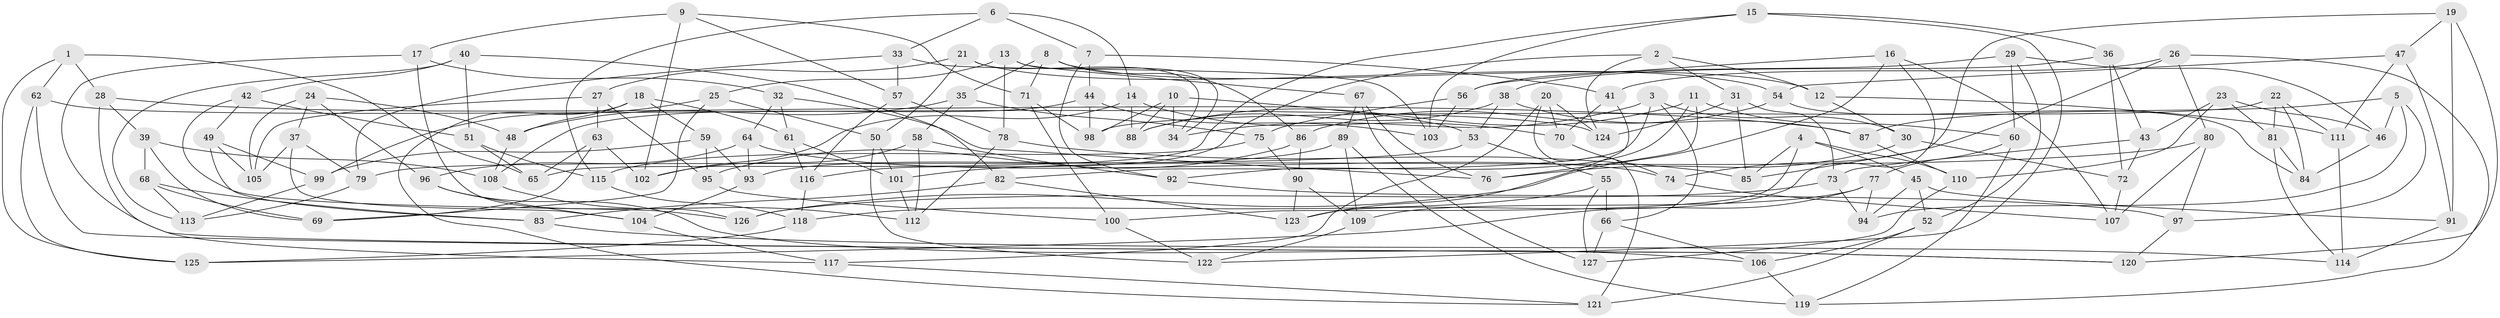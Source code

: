 // Generated by graph-tools (version 1.1) at 2025/57/03/09/25 04:57:18]
// undirected, 127 vertices, 254 edges
graph export_dot {
graph [start="1"]
  node [color=gray90,style=filled];
  1;
  2;
  3;
  4;
  5;
  6;
  7;
  8;
  9;
  10;
  11;
  12;
  13;
  14;
  15;
  16;
  17;
  18;
  19;
  20;
  21;
  22;
  23;
  24;
  25;
  26;
  27;
  28;
  29;
  30;
  31;
  32;
  33;
  34;
  35;
  36;
  37;
  38;
  39;
  40;
  41;
  42;
  43;
  44;
  45;
  46;
  47;
  48;
  49;
  50;
  51;
  52;
  53;
  54;
  55;
  56;
  57;
  58;
  59;
  60;
  61;
  62;
  63;
  64;
  65;
  66;
  67;
  68;
  69;
  70;
  71;
  72;
  73;
  74;
  75;
  76;
  77;
  78;
  79;
  80;
  81;
  82;
  83;
  84;
  85;
  86;
  87;
  88;
  89;
  90;
  91;
  92;
  93;
  94;
  95;
  96;
  97;
  98;
  99;
  100;
  101;
  102;
  103;
  104;
  105;
  106;
  107;
  108;
  109;
  110;
  111;
  112;
  113;
  114;
  115;
  116;
  117;
  118;
  119;
  120;
  121;
  122;
  123;
  124;
  125;
  126;
  127;
  1 -- 125;
  1 -- 28;
  1 -- 62;
  1 -- 65;
  2 -- 124;
  2 -- 116;
  2 -- 12;
  2 -- 31;
  3 -- 30;
  3 -- 66;
  3 -- 34;
  3 -- 82;
  4 -- 45;
  4 -- 85;
  4 -- 100;
  4 -- 110;
  5 -- 97;
  5 -- 46;
  5 -- 94;
  5 -- 87;
  6 -- 7;
  6 -- 115;
  6 -- 14;
  6 -- 33;
  7 -- 92;
  7 -- 41;
  7 -- 44;
  8 -- 71;
  8 -- 35;
  8 -- 86;
  8 -- 12;
  9 -- 57;
  9 -- 102;
  9 -- 71;
  9 -- 17;
  10 -- 34;
  10 -- 88;
  10 -- 53;
  10 -- 98;
  11 -- 92;
  11 -- 76;
  11 -- 88;
  11 -- 60;
  12 -- 111;
  12 -- 30;
  13 -- 34;
  13 -- 25;
  13 -- 78;
  13 -- 67;
  14 -- 70;
  14 -- 102;
  14 -- 88;
  15 -- 65;
  15 -- 36;
  15 -- 103;
  15 -- 122;
  16 -- 56;
  16 -- 126;
  16 -- 123;
  16 -- 107;
  17 -- 120;
  17 -- 32;
  17 -- 126;
  18 -- 48;
  18 -- 61;
  18 -- 121;
  18 -- 59;
  19 -- 85;
  19 -- 120;
  19 -- 47;
  19 -- 91;
  20 -- 70;
  20 -- 121;
  20 -- 124;
  20 -- 117;
  21 -- 27;
  21 -- 34;
  21 -- 54;
  21 -- 50;
  22 -- 81;
  22 -- 98;
  22 -- 111;
  22 -- 84;
  23 -- 110;
  23 -- 81;
  23 -- 43;
  23 -- 46;
  24 -- 48;
  24 -- 105;
  24 -- 96;
  24 -- 37;
  25 -- 69;
  25 -- 99;
  25 -- 50;
  26 -- 80;
  26 -- 41;
  26 -- 119;
  26 -- 74;
  27 -- 105;
  27 -- 63;
  27 -- 95;
  28 -- 87;
  28 -- 39;
  28 -- 117;
  29 -- 52;
  29 -- 56;
  29 -- 60;
  29 -- 46;
  30 -- 76;
  30 -- 72;
  31 -- 85;
  31 -- 73;
  31 -- 124;
  32 -- 64;
  32 -- 76;
  32 -- 61;
  33 -- 57;
  33 -- 103;
  33 -- 79;
  35 -- 48;
  35 -- 75;
  35 -- 58;
  36 -- 38;
  36 -- 72;
  36 -- 43;
  37 -- 79;
  37 -- 104;
  37 -- 105;
  38 -- 88;
  38 -- 87;
  38 -- 53;
  39 -- 69;
  39 -- 68;
  39 -- 108;
  40 -- 113;
  40 -- 42;
  40 -- 51;
  40 -- 82;
  41 -- 70;
  41 -- 123;
  42 -- 126;
  42 -- 49;
  42 -- 51;
  43 -- 73;
  43 -- 72;
  44 -- 98;
  44 -- 108;
  44 -- 103;
  45 -- 91;
  45 -- 94;
  45 -- 52;
  46 -- 84;
  47 -- 54;
  47 -- 91;
  47 -- 111;
  48 -- 108;
  49 -- 105;
  49 -- 83;
  49 -- 99;
  50 -- 101;
  50 -- 122;
  51 -- 65;
  51 -- 115;
  52 -- 106;
  52 -- 121;
  53 -- 79;
  53 -- 55;
  54 -- 86;
  54 -- 84;
  55 -- 127;
  55 -- 66;
  55 -- 118;
  56 -- 75;
  56 -- 103;
  57 -- 78;
  57 -- 116;
  58 -- 102;
  58 -- 112;
  58 -- 92;
  59 -- 99;
  59 -- 95;
  59 -- 93;
  60 -- 77;
  60 -- 119;
  61 -- 101;
  61 -- 116;
  62 -- 125;
  62 -- 124;
  62 -- 120;
  63 -- 65;
  63 -- 69;
  63 -- 102;
  64 -- 93;
  64 -- 96;
  64 -- 74;
  66 -- 106;
  66 -- 127;
  67 -- 89;
  67 -- 127;
  67 -- 76;
  68 -- 83;
  68 -- 69;
  68 -- 113;
  70 -- 74;
  71 -- 100;
  71 -- 98;
  72 -- 107;
  73 -- 126;
  73 -- 94;
  74 -- 107;
  75 -- 90;
  75 -- 115;
  77 -- 125;
  77 -- 109;
  77 -- 94;
  78 -- 112;
  78 -- 85;
  79 -- 113;
  80 -- 107;
  80 -- 101;
  80 -- 97;
  81 -- 84;
  81 -- 114;
  82 -- 123;
  82 -- 83;
  83 -- 114;
  86 -- 95;
  86 -- 90;
  87 -- 110;
  89 -- 119;
  89 -- 109;
  89 -- 93;
  90 -- 123;
  90 -- 109;
  91 -- 114;
  92 -- 97;
  93 -- 104;
  95 -- 100;
  96 -- 106;
  96 -- 104;
  97 -- 120;
  99 -- 113;
  100 -- 122;
  101 -- 112;
  104 -- 117;
  106 -- 119;
  108 -- 112;
  109 -- 122;
  110 -- 127;
  111 -- 114;
  115 -- 118;
  116 -- 118;
  117 -- 121;
  118 -- 125;
}
